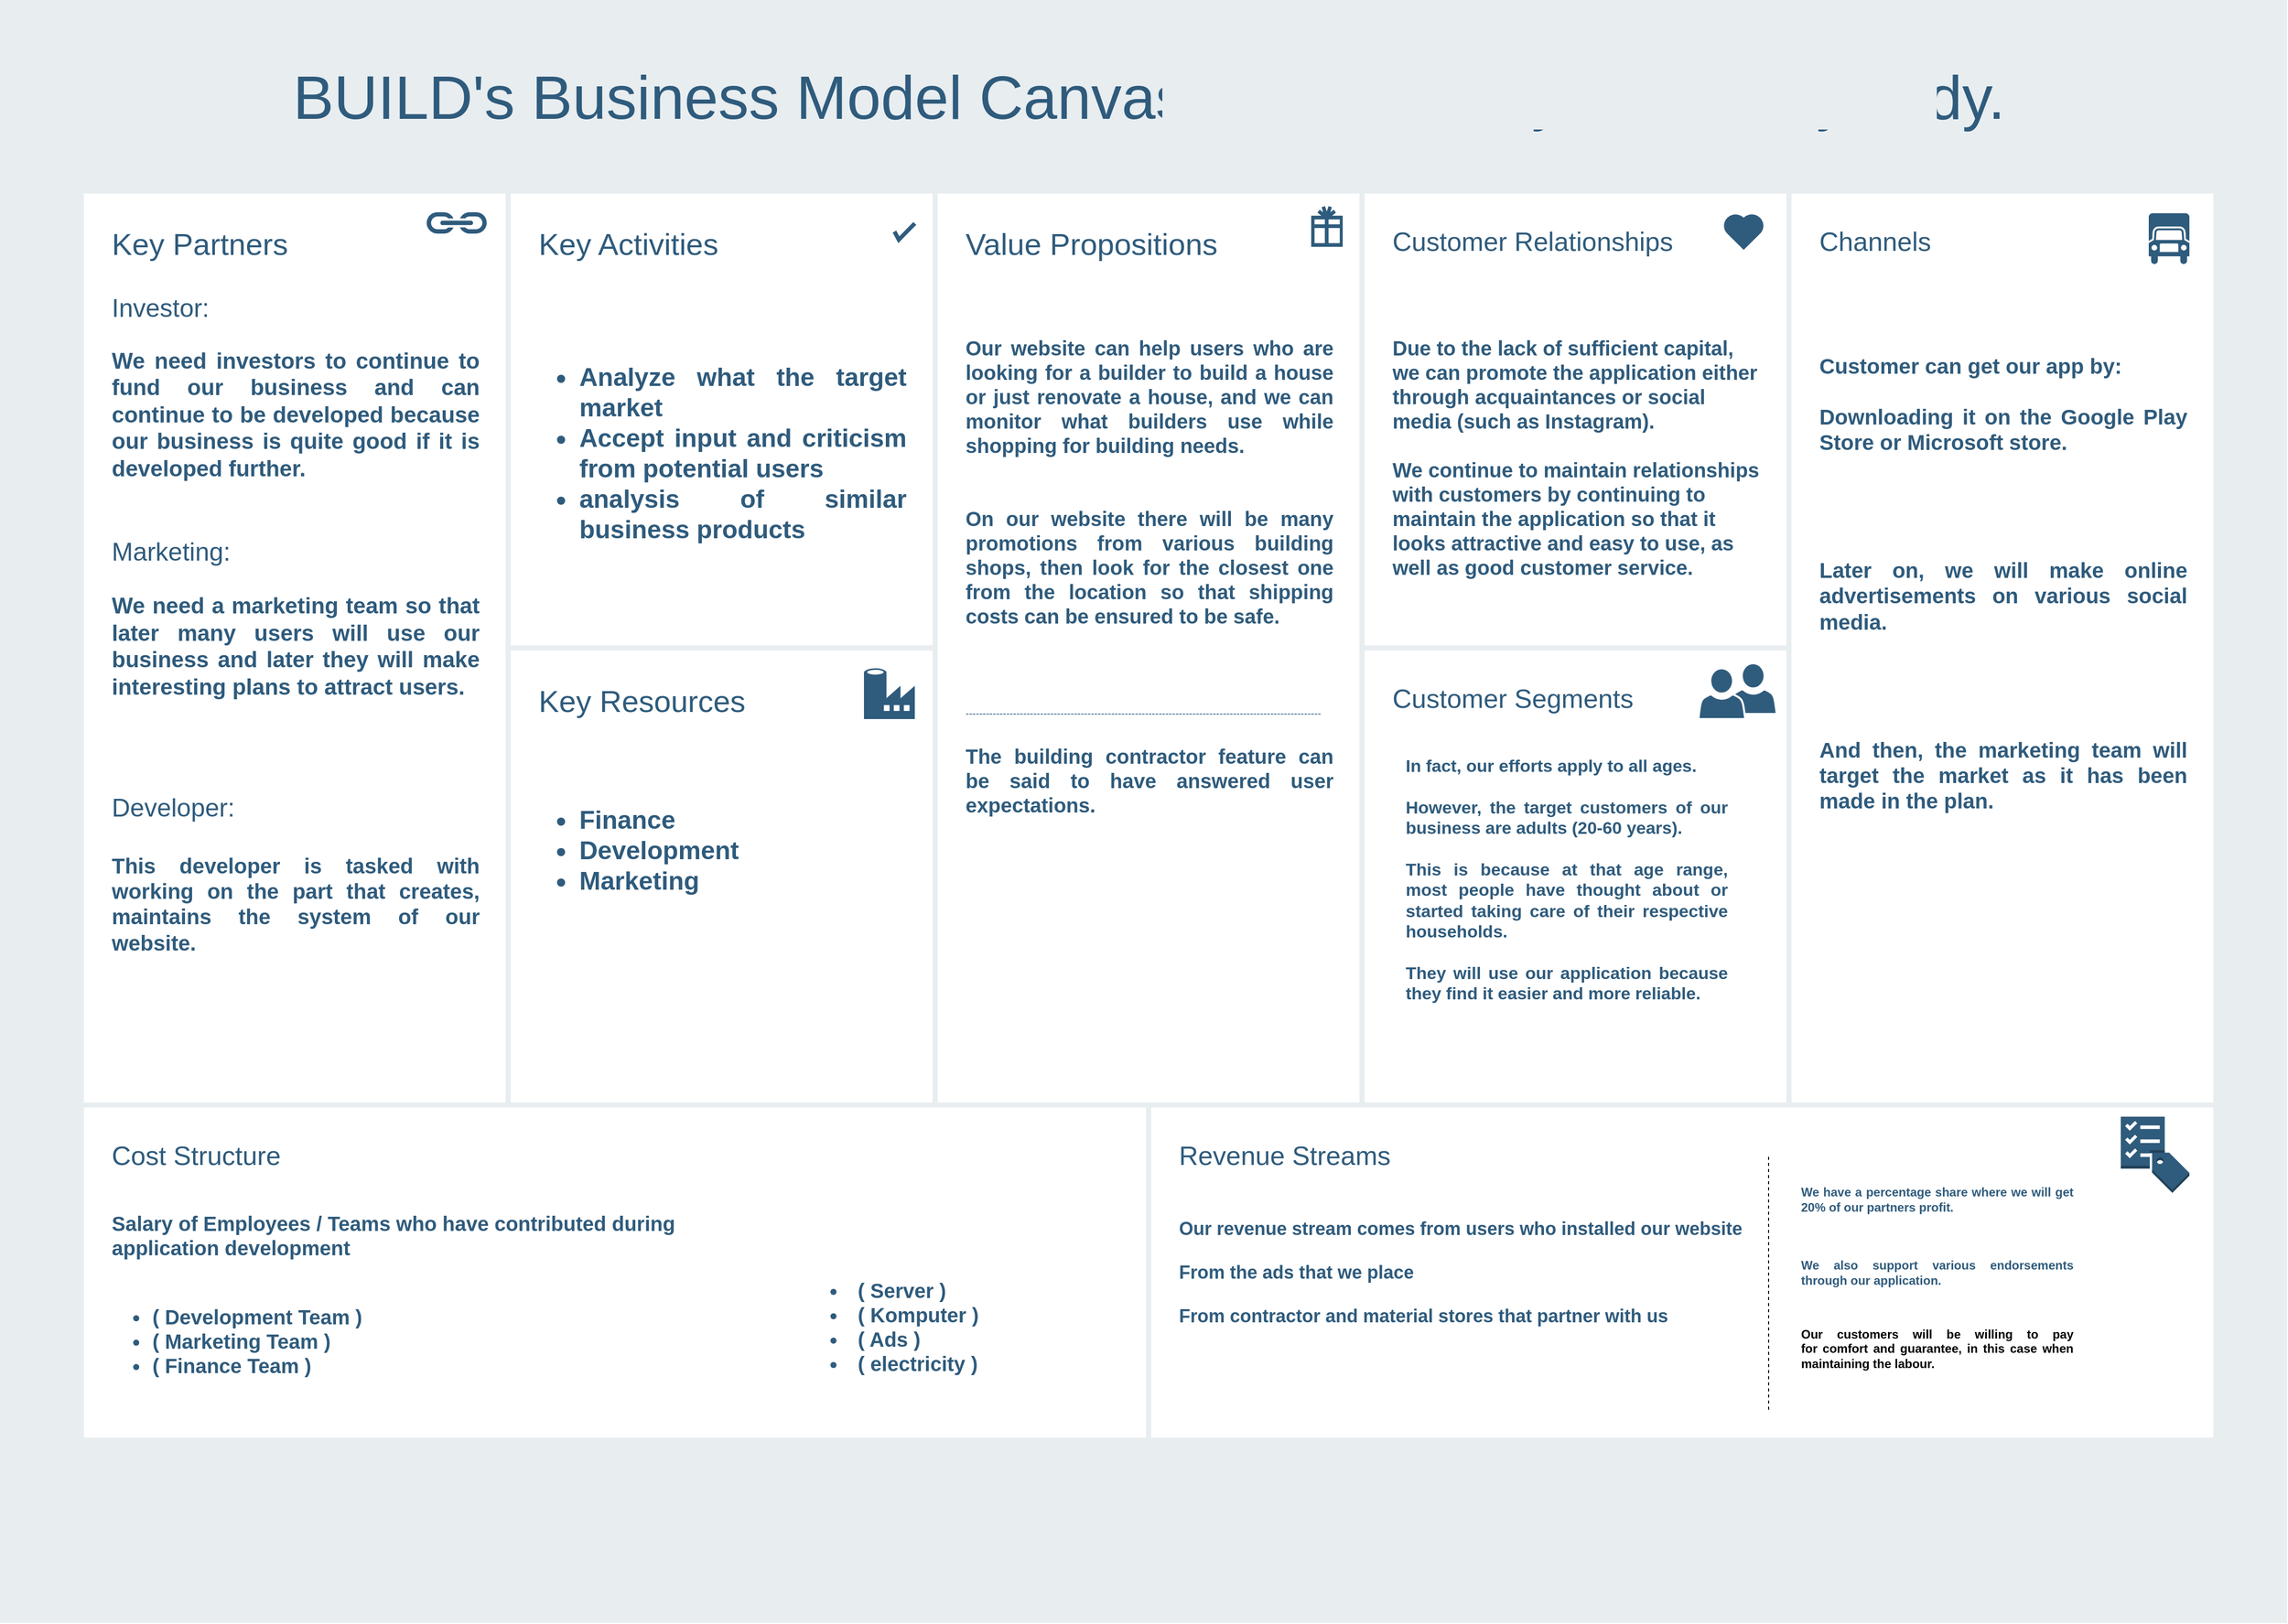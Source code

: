 <mxfile version="17.4.4" type="google"><diagram id="07fea595-8f29-1299-0266-81d95cde20df" name="Page-1"><mxGraphModel grid="1" page="1" gridSize="10" guides="1" tooltips="1" connect="1" arrows="1" fold="1" pageScale="1" pageWidth="1169" pageHeight="827" background="none" math="0" shadow="0"><root><mxCell id="0"/><mxCell id="1" parent="0"/><mxCell id="698" value="" style="rounded=0;whiteSpace=wrap;html=1;shadow=0;labelBackgroundColor=none;strokeColor=none;strokeWidth=3;fillColor=#e8edf0;fontSize=60;fontColor=#2F5B7C;align=left;" vertex="1" parent="1"><mxGeometry x="-2290" y="32" width="2250" height="1598" as="geometry"/></mxCell><mxCell id="699" value="&lt;div style=&quot;font-size: 26px&quot;&gt;&lt;font style=&quot;font-size: 26px&quot;&gt;Customer Relationships&lt;/font&gt;&lt;/div&gt;&lt;div style=&quot;font-size: 26px&quot;&gt;&lt;font style=&quot;font-size: 26px&quot;&gt;&lt;br&gt;&lt;/font&gt;&lt;/div&gt;&lt;div style=&quot;font-size: 26px&quot;&gt;&lt;font style=&quot;font-size: 26px&quot;&gt;&lt;br&gt;&lt;/font&gt;&lt;/div&gt;&lt;div&gt;&lt;br&gt;&lt;/div&gt;&lt;div style=&quot;font-size: 20px&quot;&gt;&lt;div&gt;&lt;font style=&quot;font-size: 20px&quot;&gt;&lt;b&gt;Due to the lack of sufficient capital, we can promote the application either through acquaintances or social media (such as Instagram).&lt;/b&gt;&lt;/font&gt;&lt;/div&gt;&lt;div&gt;&lt;font style=&quot;font-size: 20px&quot;&gt;&lt;b&gt;&lt;br&gt;&lt;/b&gt;&lt;/font&gt;&lt;/div&gt;&lt;div&gt;&lt;font style=&quot;font-size: 20px&quot;&gt;&lt;b&gt;We continue to maintain relationships with customers by continuing to maintain the application so that it looks attractive and easy to use, as well as good customer service.&lt;/b&gt;&lt;/font&gt;&lt;/div&gt;&lt;/div&gt;&lt;div style=&quot;font-size: 20px&quot;&gt;&lt;font style=&quot;font-size: 20px&quot;&gt;&lt;div style=&quot;text-align: justify&quot;&gt;&lt;b&gt;&lt;font style=&quot;font-size: 11px&quot;&gt;&lt;br&gt;&lt;/font&gt;&lt;/b&gt;&lt;/div&gt;&lt;div style=&quot;font-size: 11px ; text-align: justify&quot;&gt;&lt;br&gt;&lt;/div&gt;&lt;/font&gt;&lt;/div&gt;" style="rounded=0;whiteSpace=wrap;html=1;shadow=0;labelBackgroundColor=none;strokeColor=#e8edf0;strokeWidth=5;fillColor=#ffffff;fontSize=12;fontColor=#2F5B7C;align=left;verticalAlign=top;spacing=30;" vertex="1" parent="1"><mxGeometry x="-950" y="220" width="420" height="450" as="geometry"/></mxCell><mxCell id="700" value="&lt;font&gt;&lt;font&gt;&lt;font style=&quot;font-size: 30px&quot;&gt;Key Partners&lt;/font&gt;&lt;/font&gt;&lt;br&gt;&lt;/font&gt;&lt;font&gt;&lt;br style=&quot;font-size: 12px&quot;&gt;&lt;br&gt;&lt;font style=&quot;font-size: 21px&quot;&gt;&lt;font style=&quot;font-size: 25px&quot;&gt;Investor:&lt;/font&gt;&lt;br&gt;&lt;div style=&quot;text-align: justify&quot;&gt;&lt;span&gt;&lt;br&gt;&lt;/span&gt;&lt;/div&gt;&lt;/font&gt;&lt;span style=&quot;font-size: 22px&quot;&gt;&lt;div style=&quot;text-align: justify&quot;&gt;&lt;b&gt;&lt;span&gt;We need investors to continue to fund our business and can &lt;/span&gt;&lt;span&gt;continue to be developed&amp;nbsp;because our business is quite good if it is developed further.&lt;/span&gt;&lt;/b&gt;&lt;/div&gt;&lt;div style=&quot;text-align: justify&quot;&gt;&lt;span&gt;&lt;br&gt;&lt;/span&gt;&lt;/div&gt;&lt;div style=&quot;text-align: justify&quot;&gt;&lt;br&gt;&lt;/div&gt;&lt;/span&gt;&lt;span style=&quot;font-size: 25px&quot;&gt;Marketing:&lt;/span&gt;&lt;div style=&quot;font-size: 22px ; text-align: justify&quot;&gt;&lt;span&gt;&lt;br&gt;&lt;/span&gt;&lt;/div&gt;&lt;div style=&quot;font-size: 22px ; text-align: justify&quot;&gt;&lt;span&gt;&lt;b&gt;We need a marketing team so that later many users will use our business and later they will make interesting plans to attract users.&lt;/b&gt;&lt;/span&gt;&lt;/div&gt;&lt;div style=&quot;font-size: 15px ; text-align: justify&quot;&gt;&lt;br&gt;&lt;/div&gt;&lt;div style=&quot;font-size: 15px ; text-align: justify&quot;&gt;&lt;br&gt;&lt;/div&gt;&lt;div style=&quot;font-size: 15px ; text-align: justify&quot;&gt;&lt;br&gt;&lt;/div&gt;&lt;div style=&quot;font-size: 15px ; text-align: justify&quot;&gt;&lt;br&gt;&lt;/div&gt;&lt;div style=&quot;font-size: 15px ; text-align: justify&quot;&gt;&lt;br&gt;&lt;/div&gt;&lt;div style=&quot;font-size: 15px ; text-align: justify&quot;&gt;&lt;span style=&quot;font-size: 25px ; text-align: left&quot;&gt;Developer:&lt;/span&gt;&lt;br&gt;&lt;/div&gt;&lt;div style=&quot;font-size: 15px ; text-align: justify&quot;&gt;&lt;span style=&quot;font-size: 25px ; text-align: left&quot;&gt;&lt;br&gt;&lt;/span&gt;&lt;/div&gt;&lt;div style=&quot;text-align: justify&quot;&gt;&lt;span style=&quot;text-align: left&quot;&gt;&lt;font size=&quot;1&quot;&gt;&lt;b style=&quot;font-size: 21px&quot;&gt;This developer is tasked with working on the part that creates, maintains the system of our website.&lt;/b&gt;&lt;/font&gt;&lt;br&gt;&lt;/span&gt;&lt;/div&gt;&lt;/font&gt;" style="rounded=0;whiteSpace=wrap;html=1;shadow=0;labelBackgroundColor=none;strokeColor=#e8edf0;strokeWidth=5;fillColor=#ffffff;fontSize=12;fontColor=#2F5B7C;align=left;verticalAlign=top;spacing=30;" vertex="1" parent="1"><mxGeometry x="-2210" y="220" width="420" height="900" as="geometry"/></mxCell><mxCell id="701" value="&lt;font&gt;&lt;font style=&quot;font-size: 30px&quot;&gt;Key Activities&lt;/font&gt;&lt;br style=&quot;font-size: 12px&quot;&gt;&lt;/font&gt;&lt;font style=&quot;font-size: 20px&quot;&gt;&lt;br style=&quot;font-size: 12px&quot;&gt;&lt;div&gt;&lt;br&gt;&lt;/div&gt;&lt;div&gt;&lt;br&gt;&lt;/div&gt;&lt;div style=&quot;font-size: 25px&quot;&gt;&lt;ul&gt;&lt;li style=&quot;text-align: justify&quot;&gt;&lt;b&gt;Analyze what the target market&lt;/b&gt;&lt;/li&gt;&lt;li style=&quot;text-align: justify&quot;&gt;&lt;b&gt;Accept input and criticism from potential users&lt;br&gt;&lt;/b&gt;&lt;/li&gt;&lt;li style=&quot;text-align: justify&quot;&gt;&lt;b&gt;analysis of similar business products&lt;/b&gt;&lt;br&gt;&lt;/li&gt;&lt;/ul&gt;&lt;/div&gt;&lt;/font&gt;" style="rounded=0;whiteSpace=wrap;html=1;shadow=0;labelBackgroundColor=none;strokeColor=#e8edf0;strokeWidth=5;fillColor=#ffffff;fontSize=12;fontColor=#2F5B7C;align=left;verticalAlign=top;spacing=30;" vertex="1" parent="1"><mxGeometry x="-1790" y="220" width="420" height="450" as="geometry"/></mxCell><mxCell id="702" value="&lt;div&gt;&lt;font style=&quot;font-size: 30px&quot;&gt;Key Resources&lt;/font&gt;&lt;/div&gt;&lt;div&gt;&lt;br&gt;&lt;/div&gt;&lt;div&gt;&lt;br&gt;&lt;/div&gt;&lt;div&gt;&lt;br&gt;&lt;/div&gt;&lt;div&gt;&lt;br&gt;&lt;/div&gt;&lt;div style=&quot;font-size: 25px&quot;&gt;&lt;ul&gt;&lt;li&gt;&lt;b&gt;&lt;font style=&quot;font-size: 25px&quot;&gt;Finance&lt;/font&gt;&amp;nbsp;&lt;/b&gt;&lt;/li&gt;&lt;li&gt;&lt;font style=&quot;font-size: 25px&quot;&gt;&lt;b&gt;Development&amp;nbsp;&lt;/b&gt;&lt;/font&gt;&lt;/li&gt;&lt;li&gt;&lt;span&gt;&lt;font style=&quot;font-size: 25px&quot;&gt;&lt;b&gt;Marketing&amp;nbsp;&lt;/b&gt;&lt;/font&gt;&lt;/span&gt;&lt;/li&gt;&lt;/ul&gt;&lt;/div&gt;" style="rounded=0;whiteSpace=wrap;html=1;shadow=0;labelBackgroundColor=none;strokeColor=#e8edf0;strokeWidth=5;fillColor=#ffffff;fontSize=12;fontColor=#2F5B7C;align=left;verticalAlign=top;spacing=30;" vertex="1" parent="1"><mxGeometry x="-1790" y="670" width="420" height="450" as="geometry"/></mxCell><mxCell id="703" value="&lt;div&gt;&lt;font style=&quot;font-size: 30px&quot;&gt;Value Propositions&lt;/font&gt;&lt;/div&gt;&lt;div&gt;&lt;br&gt;&lt;/div&gt;&lt;div&gt;&lt;br&gt;&lt;/div&gt;&lt;div&gt;&lt;br&gt;&lt;/div&gt;&lt;div&gt;&lt;br&gt;&lt;/div&gt;&lt;div&gt;&lt;br&gt;&lt;/div&gt;&lt;div style=&quot;text-align: justify ; font-size: 20px&quot;&gt;&lt;font style=&quot;font-size: 20px&quot;&gt;&lt;b&gt;&lt;font style=&quot;font-size: 20px&quot;&gt;Our website can help users who are looking for a builder to build a house or just renovate a house, and we can monitor what builders use while shopping for building needs.&lt;/font&gt;&lt;br&gt;&lt;/b&gt;&lt;/font&gt;&lt;/div&gt;&lt;div style=&quot;text-align: justify ; font-size: 20px&quot;&gt;&lt;font style=&quot;font-size: 20px&quot;&gt;&lt;b&gt;&lt;br&gt;&lt;/b&gt;&lt;/font&gt;&lt;/div&gt;&lt;div style=&quot;text-align: justify ; font-size: 20px&quot;&gt;&lt;font style=&quot;font-size: 20px&quot;&gt;&lt;b&gt;&lt;br&gt;&lt;/b&gt;&lt;/font&gt;&lt;/div&gt;&lt;div style=&quot;text-align: justify ; font-size: 20px&quot;&gt;&lt;font style=&quot;font-size: 20px&quot;&gt;&lt;b&gt;On our website there will be many promotions from various building shops, then look for the closest one from the location so that shipping costs can be ensured to be safe.&lt;/b&gt;&lt;/font&gt;&lt;/div&gt;&lt;div style=&quot;text-align: justify ; font-size: 20px&quot;&gt;&lt;font style=&quot;font-size: 20px&quot;&gt;&lt;br&gt;&lt;/font&gt;&lt;/div&gt;&lt;div style=&quot;text-align: justify ; font-size: 20px&quot;&gt;&lt;font style=&quot;font-size: 20px&quot;&gt;&lt;br&gt;&lt;/font&gt;&lt;/div&gt;&lt;div style=&quot;text-align: justify&quot;&gt;&lt;font&gt;&lt;span style=&quot;font-size: 25px&quot;&gt;&lt;br&gt;&lt;/span&gt;&lt;/font&gt;&lt;/div&gt;&lt;div style=&quot;font-size: 20px&quot;&gt;&lt;div style=&quot;font-size: 10px&quot;&gt;---------------------------------------------------------------------------------------------------------&lt;/div&gt;&lt;div&gt;&lt;br&gt;&lt;/div&gt;&lt;div style=&quot;text-align: justify&quot;&gt;&lt;span&gt;&lt;b&gt;The building contractor feature can be said to have answered user expectations.&lt;/b&gt;&lt;/span&gt;&lt;br&gt;&lt;/div&gt;&lt;div style=&quot;font-size: 11px ; text-align: justify&quot;&gt;&lt;b&gt;&lt;br&gt;&lt;/b&gt;&lt;/div&gt;&lt;/div&gt;" style="rounded=0;whiteSpace=wrap;html=1;shadow=0;labelBackgroundColor=none;strokeColor=#e8edf0;strokeWidth=5;fillColor=#ffffff;fontSize=12;fontColor=#2F5B7C;align=left;verticalAlign=top;spacing=30;" vertex="1" parent="1"><mxGeometry x="-1370" y="220" width="420" height="900" as="geometry"/></mxCell><mxCell id="704" value="&lt;div&gt;&lt;font style=&quot;font-size: 26px&quot;&gt;Customer Segments&lt;/font&gt;&lt;/div&gt;&lt;div&gt;&lt;br&gt;&lt;/div&gt;&lt;div style=&quot;font-size: 2px&quot;&gt;&lt;pre class=&quot;tw-data-text tw-text-large tw-ta&quot; id=&quot;tw-target-text&quot; dir=&quot;ltr&quot; style=&quot;line-height: 36px ; border: none ; padding: 2px 0.14em 2px 0px ; position: relative ; margin-top: -2px ; margin-bottom: -2px ; resize: none ; overflow: hidden ; width: 270px ; overflow-wrap: break-word&quot;&gt;&lt;div class=&quot;tw-ta-container F0azHf tw-nfl&quot; id=&quot;tw-target-text-container&quot; tabindex=&quot;0&quot; style=&quot;overflow: hidden ; position: relative ; outline: 0px&quot;&gt;&lt;pre class=&quot;tw-data-text tw-text-large tw-ta&quot; id=&quot;tw-target-text&quot; dir=&quot;ltr&quot; style=&quot;line-height: 36px ; background-color: transparent ; border: none ; padding: 2px 0.14em 2px 0px ; position: relative ; margin-top: -2px ; margin-bottom: -2px ; resize: none ; overflow: hidden ; width: 270px ; overflow-wrap: break-word&quot;&gt;&lt;pre class=&quot;tw-data-text tw-text-large tw-ta&quot; id=&quot;tw-target-text&quot; dir=&quot;ltr&quot; style=&quot;line-height: 36px ; border: none ; padding: 2px 0.14em 2px 0px ; position: relative ; margin-top: -2px ; margin-bottom: -2px ; resize: none ; overflow: hidden ; width: 270px ; overflow-wrap: break-word&quot;&gt;&lt;br&gt;&lt;/pre&gt;&lt;/pre&gt;&lt;/div&gt;&lt;/pre&gt;&lt;/div&gt;" style="rounded=0;whiteSpace=wrap;html=1;shadow=0;labelBackgroundColor=none;strokeColor=#e8edf0;strokeWidth=5;fillColor=#ffffff;fontSize=12;fontColor=#2F5B7C;align=left;verticalAlign=top;spacing=30;" vertex="1" parent="1"><mxGeometry x="-950" y="670" width="420" height="450" as="geometry"/></mxCell><mxCell id="705" value="&lt;div&gt;&lt;font style=&quot;font-size: 26px&quot;&gt;Channels&lt;/font&gt;&lt;/div&gt;&lt;div&gt;&lt;font style=&quot;font-size: 26px&quot;&gt;&lt;br&gt;&lt;/font&gt;&lt;/div&gt;&lt;div&gt;&lt;font style=&quot;font-size: 26px&quot;&gt;&lt;br&gt;&lt;/font&gt;&lt;/div&gt;&lt;div&gt;&lt;font style=&quot;font-size: 26px&quot;&gt;&lt;br&gt;&lt;/font&gt;&lt;/div&gt;&lt;div style=&quot;text-align: justify ; font-size: 21px&quot;&gt;&lt;b&gt;&lt;font style=&quot;font-size: 21px&quot;&gt;Customer can get our app by:&lt;/font&gt;&lt;/b&gt;&lt;/div&gt;&lt;div style=&quot;font-size: 21px&quot;&gt;&lt;div style=&quot;text-align: justify&quot;&gt;&lt;b&gt;&lt;font style=&quot;font-size: 21px&quot;&gt;&lt;br&gt;&lt;/font&gt;&lt;/b&gt;&lt;/div&gt;&lt;div style=&quot;text-align: justify&quot;&gt;&lt;span&gt;&lt;b&gt;&lt;font style=&quot;font-size: 21px&quot;&gt;Downloading it on the Google Play Store or Microsoft store.&lt;/font&gt;&lt;/b&gt;&lt;/span&gt;&lt;/div&gt;&lt;div style=&quot;text-align: justify&quot;&gt;&lt;span&gt;&lt;b&gt;&lt;font style=&quot;font-size: 21px&quot;&gt;&lt;br&gt;&lt;/font&gt;&lt;/b&gt;&lt;/span&gt;&lt;/div&gt;&lt;div style=&quot;text-align: justify&quot;&gt;&lt;span&gt;&lt;b&gt;&lt;font style=&quot;font-size: 21px&quot;&gt;&lt;br&gt;&lt;/font&gt;&lt;/b&gt;&lt;/span&gt;&lt;/div&gt;&lt;div style=&quot;text-align: justify&quot;&gt;&lt;span&gt;&lt;b&gt;&lt;font style=&quot;font-size: 21px&quot;&gt;&lt;br&gt;&lt;/font&gt;&lt;/b&gt;&lt;/span&gt;&lt;/div&gt;&lt;div style=&quot;text-align: justify&quot;&gt;&lt;span&gt;&lt;b&gt;&lt;font style=&quot;font-size: 21px&quot;&gt;&lt;br&gt;&lt;/font&gt;&lt;/b&gt;&lt;/span&gt;&lt;/div&gt;&lt;div style=&quot;text-align: justify&quot;&gt;&lt;font style=&quot;font-size: 21px&quot;&gt;&lt;b&gt;Later on, we will make online advertisements on various social media.&lt;/b&gt;&lt;br&gt;&lt;/font&gt;&lt;/div&gt;&lt;div style=&quot;text-align: justify&quot;&gt;&lt;span&gt;&lt;b&gt;&lt;font style=&quot;font-size: 21px&quot;&gt;&lt;br&gt;&lt;/font&gt;&lt;/b&gt;&lt;/span&gt;&lt;/div&gt;&lt;div style=&quot;text-align: justify&quot;&gt;&lt;span&gt;&lt;b&gt;&lt;font style=&quot;font-size: 21px&quot;&gt;&lt;br&gt;&lt;/font&gt;&lt;/b&gt;&lt;/span&gt;&lt;/div&gt;&lt;div style=&quot;text-align: justify&quot;&gt;&lt;span&gt;&lt;b&gt;&lt;font style=&quot;font-size: 21px&quot;&gt;&lt;br&gt;&lt;/font&gt;&lt;/b&gt;&lt;/span&gt;&lt;/div&gt;&lt;div style=&quot;text-align: justify&quot;&gt;&lt;span&gt;&lt;b&gt;&lt;font style=&quot;font-size: 21px&quot;&gt;&lt;br&gt;&lt;/font&gt;&lt;/b&gt;&lt;/span&gt;&lt;/div&gt;&lt;div style=&quot;text-align: justify&quot;&gt;&lt;font style=&quot;font-size: 21px&quot;&gt;&lt;b&gt;&lt;font style=&quot;font-size: 21px&quot;&gt;And then, the marketing team will target the market as it has been made in the plan.&lt;/font&gt;&lt;/b&gt;&lt;br&gt;&lt;/font&gt;&lt;/div&gt;&lt;/div&gt;&lt;div style=&quot;text-align: justify ; font-size: 17px&quot;&gt;&lt;br&gt;&lt;/div&gt;" style="rounded=0;whiteSpace=wrap;html=1;shadow=0;labelBackgroundColor=none;strokeColor=#e8edf0;strokeWidth=5;fillColor=#ffffff;fontSize=12;fontColor=#2F5B7C;align=left;verticalAlign=top;spacing=30;" vertex="1" parent="1"><mxGeometry x="-530" y="220" width="420" height="900" as="geometry"/></mxCell><mxCell id="706" value="&lt;div style=&quot;font-size: 26px&quot;&gt;&lt;font style=&quot;font-size: 26px&quot;&gt;Cost Structure&lt;/font&gt;&lt;/div&gt;&lt;div&gt;&lt;br&gt;&lt;/div&gt;&lt;div style=&quot;font-size: 20px&quot;&gt;&lt;font style=&quot;font-size: 20px&quot;&gt;&lt;b&gt;&lt;br&gt;&lt;/b&gt;&lt;/font&gt;&lt;/div&gt;&lt;div style=&quot;font-size: 20px&quot;&gt;&lt;font style=&quot;font-size: 20px&quot;&gt;&lt;b&gt;S&lt;/b&gt;&lt;/font&gt;&lt;b&gt;alary of Employees / Teams who have contributed during&lt;/b&gt;&lt;/div&gt;&lt;div style=&quot;font-size: 20px&quot;&gt;&lt;font style=&quot;font-size: 20px&quot;&gt;&lt;b&gt;application development&amp;nbsp;&lt;br&gt;&lt;/b&gt;&lt;/font&gt;&lt;/div&gt;&lt;div style=&quot;font-size: 20px&quot;&gt;&lt;font style=&quot;font-size: 20px&quot;&gt;&lt;b&gt;&lt;br&gt;&lt;/b&gt;&lt;/font&gt;&lt;/div&gt;&lt;div style=&quot;font-size: 20px&quot;&gt;&lt;ul&gt;&lt;li&gt;&lt;span&gt;&lt;font style=&quot;font-size: 20px&quot;&gt;&lt;b&gt;( Development Team )&lt;/b&gt;&lt;/font&gt;&lt;/span&gt;&lt;/li&gt;&lt;li&gt;&lt;font style=&quot;font-size: 20px&quot;&gt;&lt;b&gt;&lt;span&gt;( Marketing Team&amp;nbsp;&lt;/span&gt;&lt;span&gt;)&lt;/span&gt;&lt;/b&gt;&lt;/font&gt;&lt;/li&gt;&lt;li&gt;&lt;span&gt;&lt;font style=&quot;font-size: 20px&quot;&gt;&lt;b&gt;( Finance Team )&lt;/b&gt;&lt;/font&gt;&lt;/span&gt;&lt;/li&gt;&lt;/ul&gt;&lt;/div&gt;" style="rounded=0;whiteSpace=wrap;html=1;shadow=0;labelBackgroundColor=none;strokeColor=#e8edf0;strokeWidth=5;fillColor=#ffffff;fontSize=12;fontColor=#2F5B7C;align=left;verticalAlign=top;spacing=30;" vertex="1" parent="1"><mxGeometry x="-2210" y="1120" width="1050" height="330" as="geometry"/></mxCell><mxCell id="707" value="&lt;div style=&quot;font-size: 26px&quot;&gt;&lt;font style=&quot;font-size: 26px&quot;&gt;Revenue Streams&lt;/font&gt;&lt;/div&gt;&lt;div style=&quot;font-size: 26px&quot;&gt;&lt;font style=&quot;font-size: 26px&quot;&gt;&lt;br&gt;&lt;/font&gt;&lt;/div&gt;&lt;div&gt;&lt;br&gt;&lt;/div&gt;&lt;div style=&quot;text-align: justify ; font-size: 18px&quot;&gt;&lt;font style=&quot;font-size: 18px&quot;&gt;&lt;b&gt;Our revenue stream comes from&amp;nbsp;users who installed our website&lt;br&gt;&lt;/b&gt;&lt;/font&gt;&lt;/div&gt;&lt;div style=&quot;text-align: justify ; font-size: 18px&quot;&gt;&lt;font style=&quot;font-size: 18px&quot;&gt;&lt;b&gt;&lt;br&gt;&lt;/b&gt;&lt;/font&gt;&lt;/div&gt;&lt;div style=&quot;text-align: justify ; font-size: 18px&quot;&gt;&lt;font style=&quot;font-size: 18px&quot;&gt;&lt;b&gt;From the ads that we place&lt;br&gt;&lt;/b&gt;&lt;/font&gt;&lt;/div&gt;&lt;div style=&quot;text-align: justify ; font-size: 18px&quot;&gt;&lt;font style=&quot;font-size: 18px&quot;&gt;&lt;b&gt;&lt;br&gt;&lt;/b&gt;&lt;/font&gt;&lt;/div&gt;&lt;div style=&quot;text-align: justify ; font-size: 18px&quot;&gt;&lt;font style=&quot;font-size: 18px&quot;&gt;&lt;b&gt;From contractor and material stores that partner with us&lt;/b&gt;&lt;/font&gt;&lt;br&gt;&lt;/div&gt;" style="rounded=0;whiteSpace=wrap;html=1;shadow=0;labelBackgroundColor=none;strokeColor=#e8edf0;strokeWidth=5;fillColor=#ffffff;fontSize=12;fontColor=#2F5B7C;align=left;verticalAlign=top;spacing=30;" vertex="1" parent="1"><mxGeometry x="-1160" y="1120" width="1050" height="330" as="geometry"/></mxCell><mxCell id="708" value="BUILD's Business Model Canvas - Ernest, Gayatri, &amp;amp; Reynaldy." style="text;html=1;resizable=0;points=[];autosize=1;align=center;verticalAlign=top;spacingTop=-4;fontSize=60;fontColor=#2F5B7C;" vertex="1" parent="1"><mxGeometry x="-2010" y="90" width="1700" height="70" as="geometry"/></mxCell><mxCell id="709" value="" style="html=1;verticalLabelPosition=bottom;labelBackgroundColor=#ffffff;verticalAlign=top;shadow=0;dashed=0;strokeWidth=4;shape=mxgraph.ios7.misc.check;strokeColor=#2F5B7C;fillColor=#ffffff;gradientColor=none;fontSize=12;fontColor=#2F5B7C;align=left;" vertex="1" parent="1"><mxGeometry x="-1410" y="252" width="20" height="16" as="geometry"/></mxCell><mxCell id="710" value="" style="shape=mxgraph.signs.travel.present;html=1;fillColor=#2F5B7C;strokeColor=none;verticalLabelPosition=bottom;verticalAlign=top;align=center;shadow=0;labelBackgroundColor=none;fontSize=12;fontColor=#2F5B7C;" vertex="1" parent="1"><mxGeometry x="-1000" y="235" width="31" height="40" as="geometry"/></mxCell><mxCell id="711" value="" style="html=1;verticalLabelPosition=bottom;labelBackgroundColor=#ffffff;verticalAlign=top;strokeWidth=3;strokeColor=none;fillColor=#2F5B7C;shadow=0;dashed=0;shape=mxgraph.ios7.icons.heart;fontSize=12;fontColor=#2F5B7C;align=left;" vertex="1" parent="1"><mxGeometry x="-595.0" y="242" width="41" height="36" as="geometry"/></mxCell><mxCell id="715" value="" style="shadow=0;dashed=0;html=1;strokeColor=none;labelPosition=center;verticalLabelPosition=bottom;verticalAlign=top;shape=mxgraph.mscae.cloud.data_factory;fillColor=#2F5B7C;labelBackgroundColor=none;fontSize=10;fontColor=#2F5B7C;align=left;" vertex="1" parent="1"><mxGeometry x="-1440" y="690" width="50" height="50" as="geometry"/></mxCell><mxCell id="716" value="" style="shape=mxgraph.signs.transportation.truck_6;html=1;fillColor=#2F5B7C;strokeColor=none;verticalLabelPosition=bottom;verticalAlign=top;align=center;shadow=0;labelBackgroundColor=none;fontSize=10;fontColor=#2F5B7C;aspect=fixed;" vertex="1" parent="1"><mxGeometry x="-176" y="242" width="40" height="50" as="geometry"/></mxCell><mxCell id="717" value="" style="shape=image;html=1;verticalAlign=top;verticalLabelPosition=bottom;labelBackgroundColor=#ffffff;imageAspect=0;aspect=fixed;image=https://cdn4.iconfinder.com/data/icons/evil-icons-user-interface/64/price-128.png;shadow=0;strokeColor=#e8edf0;strokeWidth=3;fillColor=#2F5B7C;gradientColor=none;fontSize=10;fontColor=#2F5B7C;align=left;" vertex="1" parent="1"><mxGeometry x="-1226" y="1140" width="58" height="58" as="geometry"/></mxCell><mxCell id="718" value="" style="dashed=0;html=1;shape=mxgraph.aws3.checklist_cost;fillColor=#2F5B7C;gradientColor=none;shadow=0;labelBackgroundColor=none;strokeColor=none;strokeWidth=3;fontSize=10;fontColor=#2F5B7C;align=left;" vertex="1" parent="1"><mxGeometry x="-203.5" y="1131.5" width="67.5" height="75" as="geometry"/></mxCell><mxCell id="719" value="" style="shadow=0;dashed=0;html=1;strokeColor=none;fillColor=#2F5B7C;labelPosition=center;verticalLabelPosition=bottom;verticalAlign=top;outlineConnect=0;shape=mxgraph.office.concepts.link;labelBackgroundColor=none;fontSize=10;fontColor=#000000;align=left;" vertex="1" parent="1"><mxGeometry x="-1871" y="241" width="61" height="21" as="geometry"/></mxCell><mxCell id="720" value="" style="group" vertex="1" connectable="0" parent="1"><mxGeometry x="-619" y="690" width="69" height="50" as="geometry"/></mxCell><mxCell id="721" value="" style="shadow=0;dashed=0;html=1;strokeColor=#FFFFFF;labelPosition=center;verticalLabelPosition=bottom;verticalAlign=top;outlineConnect=0;shape=mxgraph.office.users.user;fillColor=#2F5B7C;labelBackgroundColor=none;fontSize=10;fontColor=#000000;align=left;strokeWidth=2;" vertex="1" parent="720"><mxGeometry x="31" y="-5" width="46" height="50" as="geometry"/></mxCell><mxCell id="722" value="" style="shadow=0;dashed=0;html=1;strokeColor=#FFFFFF;labelPosition=center;verticalLabelPosition=bottom;verticalAlign=top;outlineConnect=0;shape=mxgraph.office.users.user;fillColor=#2F5B7C;labelBackgroundColor=none;fontSize=10;fontColor=#000000;align=left;strokeWidth=2;" vertex="1" parent="720"><mxGeometry width="46" height="50" as="geometry"/></mxCell><mxCell id="P842olmqb6p7u5-6h2tB-723" value="&lt;div style=&quot;text-align: justify&quot;&gt;&lt;b&gt;We have a percentage share where we will get 20% of our partners profit.&lt;/b&gt;&lt;/div&gt;" style="text;html=1;strokeColor=none;fillColor=none;align=left;verticalAlign=middle;whiteSpace=wrap;rounded=0;fontSize=12;fontColor=#2F5B7C;" vertex="1" parent="1"><mxGeometry x="-520" y="1198" width="270" height="30" as="geometry"/></mxCell><mxCell id="P842olmqb6p7u5-6h2tB-725" value="" style="endArrow=none;dashed=1;html=1;rounded=0;fontSize=12;exitX=0.581;exitY=0.909;exitDx=0;exitDy=0;exitPerimeter=0;" edge="1" parent="1" source="707"><mxGeometry width="50" height="50" relative="1" as="geometry"><mxPoint x="-600" y="1220" as="sourcePoint"/><mxPoint x="-550" y="1170" as="targetPoint"/><Array as="points"><mxPoint x="-550" y="1260"/></Array></mxGeometry></mxCell><mxCell id="P842olmqb6p7u5-6h2tB-730" value="&lt;div style=&quot;text-align: justify ; font-size: 17px&quot;&gt;&lt;b&gt;&lt;font style=&quot;font-size: 17px&quot; color=&quot;#2f5b7c&quot;&gt;In fact, our efforts apply to all ages.&lt;/font&gt;&lt;/b&gt;&lt;/div&gt;&lt;font style=&quot;font-size: 17px&quot; color=&quot;#2f5b7c&quot;&gt;&lt;div style=&quot;text-align: justify&quot;&gt;&lt;b&gt;&lt;br&gt;&lt;/b&gt;&lt;/div&gt;&lt;div style=&quot;font-weight: bold ; text-align: justify&quot;&gt;&lt;b&gt;However, the target customers of our business are adults (20-60 years).&lt;/b&gt;&lt;/div&gt;&lt;div style=&quot;text-align: justify&quot;&gt;&lt;b&gt;&lt;br&gt;&lt;/b&gt;&lt;/div&gt;&lt;b&gt;&lt;div style=&quot;text-align: justify&quot;&gt;&lt;b&gt;This is because at that age range, most people have thought about or started taking care of their respective households.&lt;/b&gt;&lt;/div&gt;&lt;/b&gt;&lt;div style=&quot;text-align: justify&quot;&gt;&lt;br&gt;&lt;/div&gt;&lt;div style=&quot;text-align: justify&quot;&gt;&lt;b&gt;They will use our application because they find it easier and more reliable.&lt;/b&gt;&lt;/div&gt;&lt;/font&gt;" style="text;whiteSpace=wrap;html=1;fontSize=2;align=left;" vertex="1" parent="1"><mxGeometry x="-909" y="770" width="319" height="310" as="geometry"/></mxCell><mxCell id="P842olmqb6p7u5-6h2tB-731" value="&lt;div style=&quot;text-align: justify&quot;&gt;&lt;b&gt;We also support various endorsements through our application.&lt;/b&gt;&lt;br&gt;&lt;/div&gt;" style="text;html=1;strokeColor=none;fillColor=none;align=left;verticalAlign=middle;whiteSpace=wrap;rounded=0;fontSize=12;fontColor=#2F5B7C;" vertex="1" parent="1"><mxGeometry x="-520" y="1270" width="270" height="30" as="geometry"/></mxCell><mxCell id="emHhZldsHFOeXIBUpk68-722" value="&lt;div style=&quot;text-align: justify&quot;&gt;&lt;b&gt;&lt;br&gt;&lt;/b&gt;&lt;/div&gt;&lt;li style=&quot;text-align: justify ; color: rgb(47 , 91 , 124)&quot;&gt;&lt;b&gt;( Server )&lt;/b&gt;&lt;/li&gt;&lt;li style=&quot;text-align: justify ; color: rgb(47 , 91 , 124)&quot;&gt;&lt;b&gt;( Komputer )&lt;/b&gt;&lt;/li&gt;&lt;li style=&quot;text-align: justify ; color: rgb(47 , 91 , 124)&quot;&gt;&lt;b&gt;( Ads )&lt;/b&gt;&lt;/li&gt;&lt;li style=&quot;text-align: justify ; color: rgb(47 , 91 , 124)&quot;&gt;&lt;b&gt;( electricity&amp;nbsp;)&lt;/b&gt;&lt;/li&gt;" style="text;html=1;strokeColor=none;fillColor=none;align=center;verticalAlign=middle;whiteSpace=wrap;rounded=0;fontSize=20;" vertex="1" parent="1"><mxGeometry x="-1510" y="1241" width="220" height="170" as="geometry"/></mxCell><mxCell id="P842olmqb6p7u5-6h2tB-732" value="&lt;div style=&quot;text-align: justify&quot;&gt;&lt;div&gt;&lt;b&gt;Our customers will be willing to pay for&amp;nbsp;&lt;span&gt;comfort and guarantee, in this case when maintaining the labour.&lt;/span&gt;&lt;/b&gt;&lt;/div&gt;&lt;/div&gt;" style="text;html=1;strokeColor=none;fillColor=none;align=left;verticalAlign=middle;whiteSpace=wrap;rounded=0;fontSize=12;" vertex="1" parent="1"><mxGeometry x="-520" y="1340" width="270" height="40" as="geometry"/></mxCell></root></mxGraphModel></diagram></mxfile>